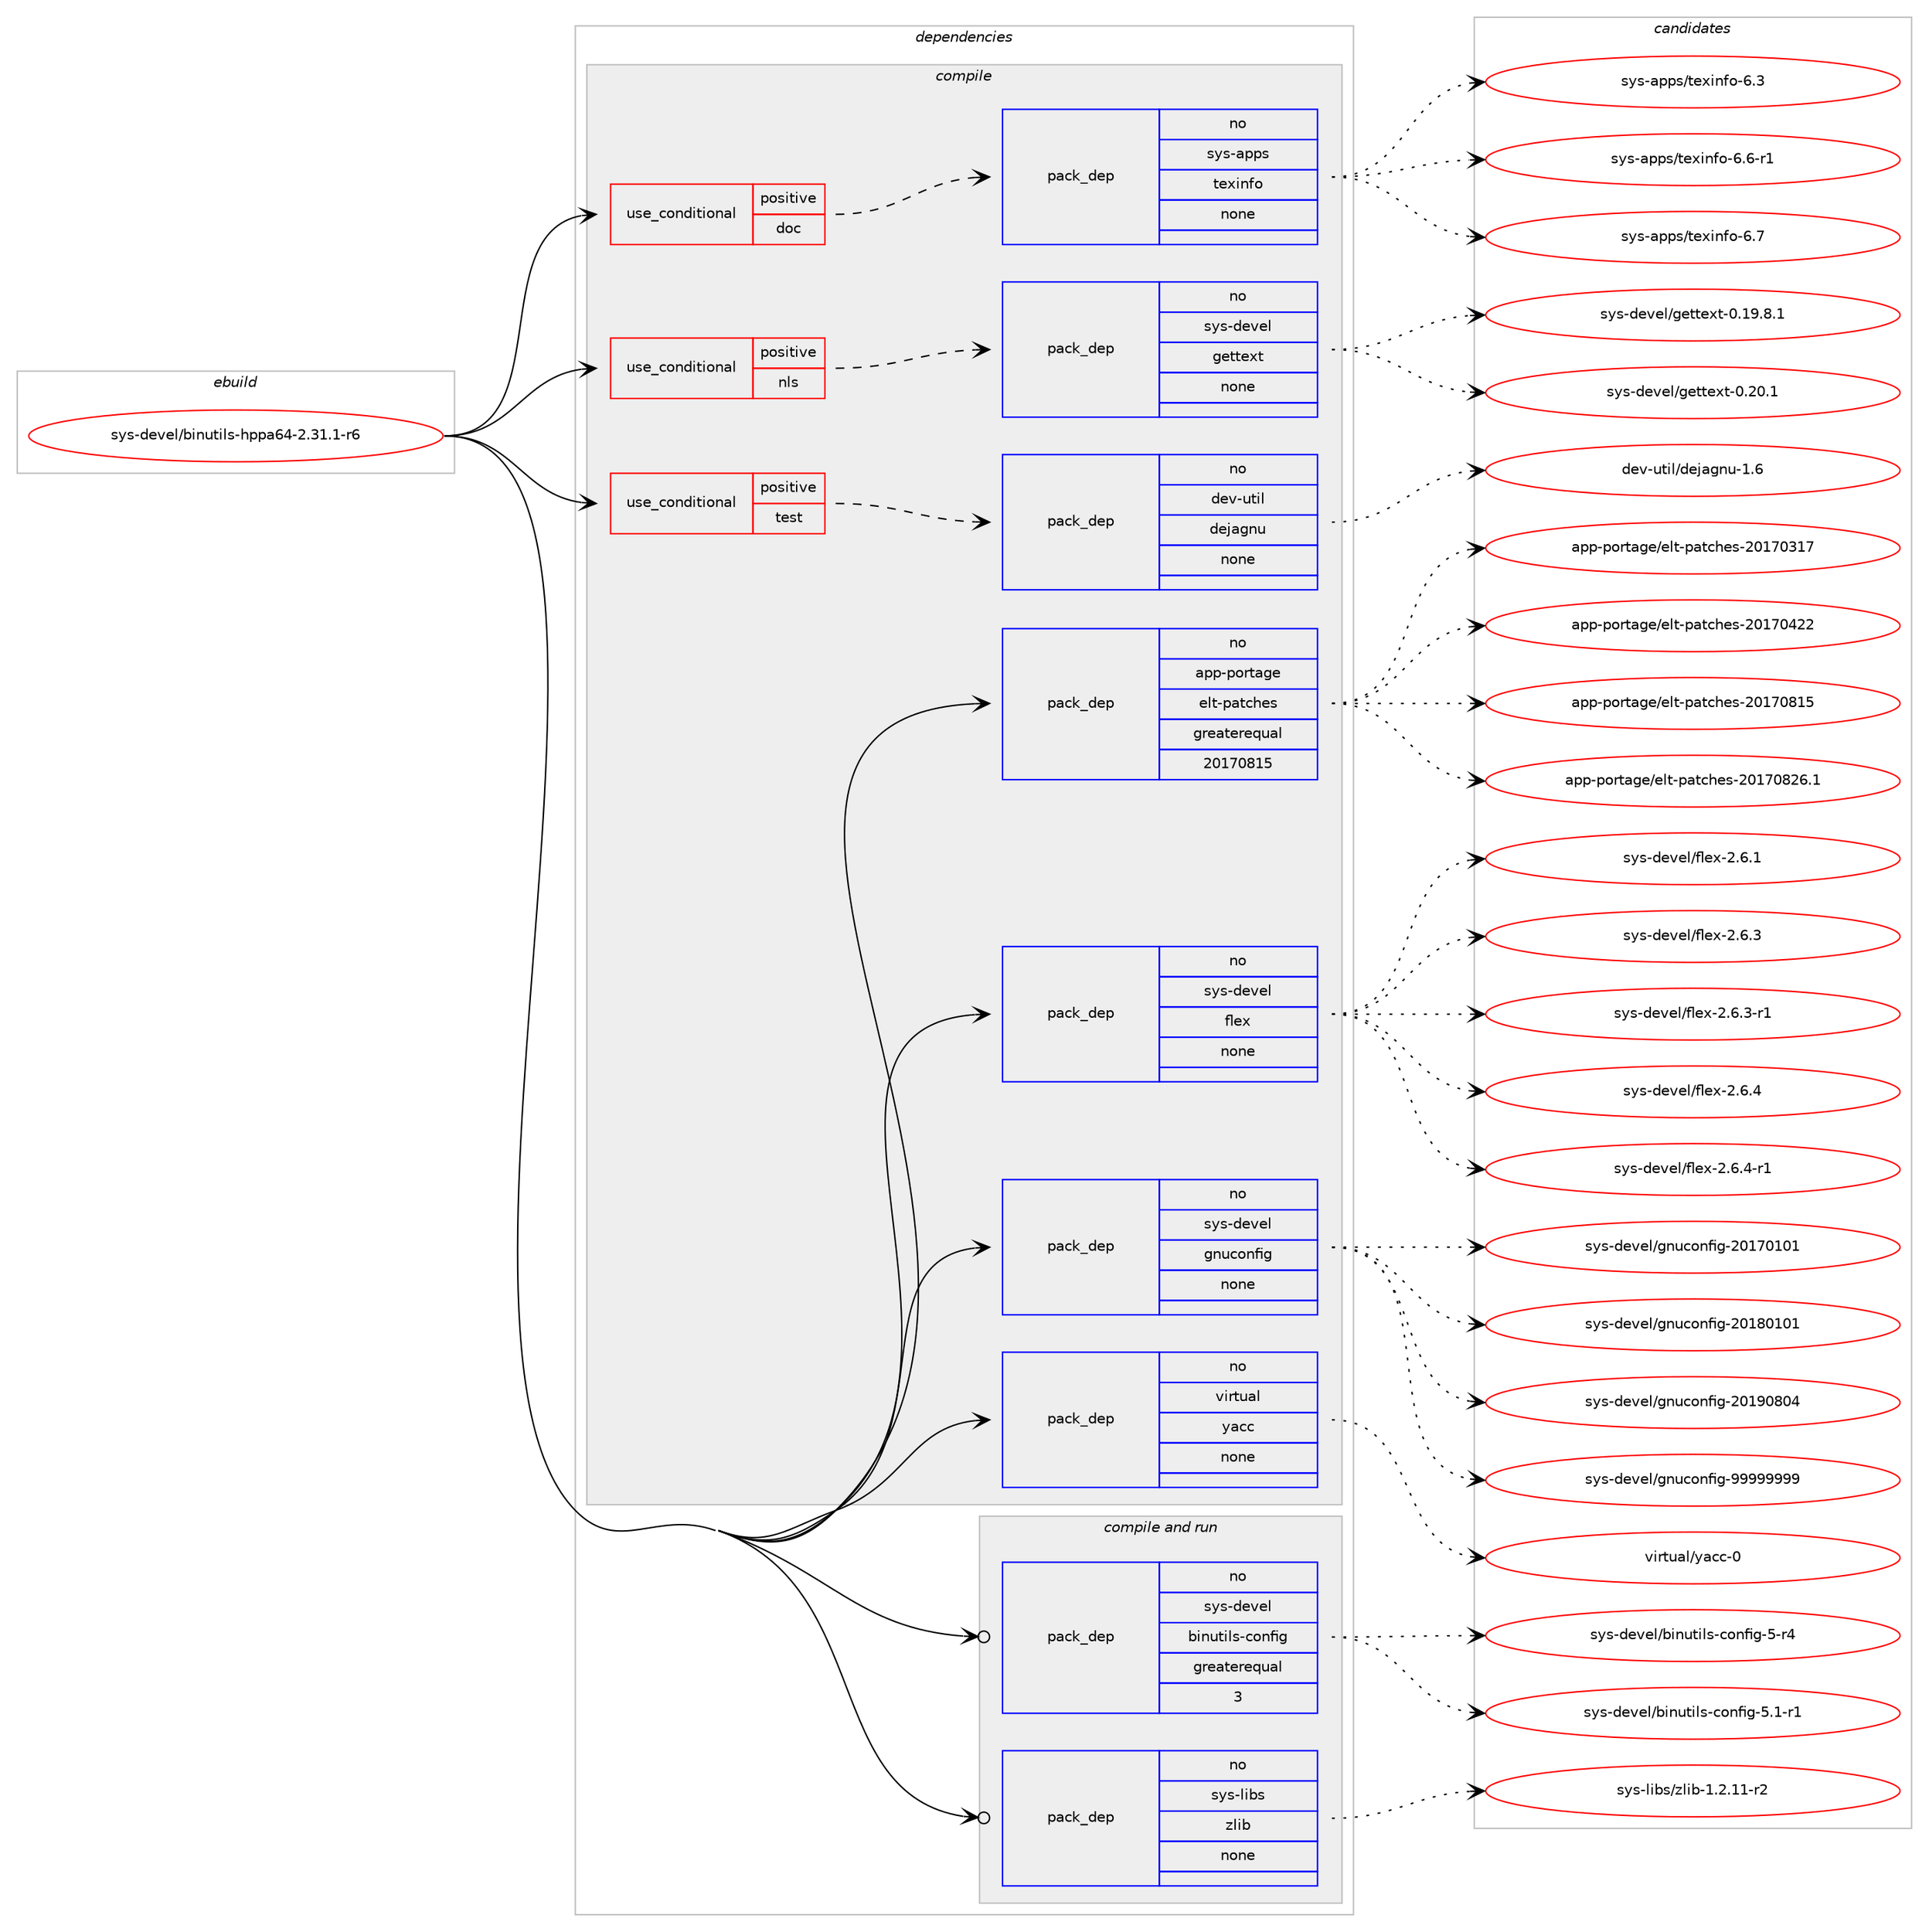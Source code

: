 digraph prolog {

# *************
# Graph options
# *************

newrank=true;
concentrate=true;
compound=true;
graph [rankdir=LR,fontname=Helvetica,fontsize=10,ranksep=1.5];#, ranksep=2.5, nodesep=0.2];
edge  [arrowhead=vee];
node  [fontname=Helvetica,fontsize=10];

# **********
# The ebuild
# **********

subgraph cluster_leftcol {
color=gray;
rank=same;
label=<<i>ebuild</i>>;
id [label="sys-devel/binutils-hppa64-2.31.1-r6", color=red, width=4, href="../sys-devel/binutils-hppa64-2.31.1-r6.svg"];
}

# ****************
# The dependencies
# ****************

subgraph cluster_midcol {
color=gray;
label=<<i>dependencies</i>>;
subgraph cluster_compile {
fillcolor="#eeeeee";
style=filled;
label=<<i>compile</i>>;
subgraph cond45 {
dependency379 [label=<<TABLE BORDER="0" CELLBORDER="1" CELLSPACING="0" CELLPADDING="4"><TR><TD ROWSPAN="3" CELLPADDING="10">use_conditional</TD></TR><TR><TD>positive</TD></TR><TR><TD>doc</TD></TR></TABLE>>, shape=none, color=red];
subgraph pack334 {
dependency380 [label=<<TABLE BORDER="0" CELLBORDER="1" CELLSPACING="0" CELLPADDING="4" WIDTH="220"><TR><TD ROWSPAN="6" CELLPADDING="30">pack_dep</TD></TR><TR><TD WIDTH="110">no</TD></TR><TR><TD>sys-apps</TD></TR><TR><TD>texinfo</TD></TR><TR><TD>none</TD></TR><TR><TD></TD></TR></TABLE>>, shape=none, color=blue];
}
dependency379:e -> dependency380:w [weight=20,style="dashed",arrowhead="vee"];
}
id:e -> dependency379:w [weight=20,style="solid",arrowhead="vee"];
subgraph cond46 {
dependency381 [label=<<TABLE BORDER="0" CELLBORDER="1" CELLSPACING="0" CELLPADDING="4"><TR><TD ROWSPAN="3" CELLPADDING="10">use_conditional</TD></TR><TR><TD>positive</TD></TR><TR><TD>nls</TD></TR></TABLE>>, shape=none, color=red];
subgraph pack335 {
dependency382 [label=<<TABLE BORDER="0" CELLBORDER="1" CELLSPACING="0" CELLPADDING="4" WIDTH="220"><TR><TD ROWSPAN="6" CELLPADDING="30">pack_dep</TD></TR><TR><TD WIDTH="110">no</TD></TR><TR><TD>sys-devel</TD></TR><TR><TD>gettext</TD></TR><TR><TD>none</TD></TR><TR><TD></TD></TR></TABLE>>, shape=none, color=blue];
}
dependency381:e -> dependency382:w [weight=20,style="dashed",arrowhead="vee"];
}
id:e -> dependency381:w [weight=20,style="solid",arrowhead="vee"];
subgraph cond47 {
dependency383 [label=<<TABLE BORDER="0" CELLBORDER="1" CELLSPACING="0" CELLPADDING="4"><TR><TD ROWSPAN="3" CELLPADDING="10">use_conditional</TD></TR><TR><TD>positive</TD></TR><TR><TD>test</TD></TR></TABLE>>, shape=none, color=red];
subgraph pack336 {
dependency384 [label=<<TABLE BORDER="0" CELLBORDER="1" CELLSPACING="0" CELLPADDING="4" WIDTH="220"><TR><TD ROWSPAN="6" CELLPADDING="30">pack_dep</TD></TR><TR><TD WIDTH="110">no</TD></TR><TR><TD>dev-util</TD></TR><TR><TD>dejagnu</TD></TR><TR><TD>none</TD></TR><TR><TD></TD></TR></TABLE>>, shape=none, color=blue];
}
dependency383:e -> dependency384:w [weight=20,style="dashed",arrowhead="vee"];
}
id:e -> dependency383:w [weight=20,style="solid",arrowhead="vee"];
subgraph pack337 {
dependency385 [label=<<TABLE BORDER="0" CELLBORDER="1" CELLSPACING="0" CELLPADDING="4" WIDTH="220"><TR><TD ROWSPAN="6" CELLPADDING="30">pack_dep</TD></TR><TR><TD WIDTH="110">no</TD></TR><TR><TD>app-portage</TD></TR><TR><TD>elt-patches</TD></TR><TR><TD>greaterequal</TD></TR><TR><TD>20170815</TD></TR></TABLE>>, shape=none, color=blue];
}
id:e -> dependency385:w [weight=20,style="solid",arrowhead="vee"];
subgraph pack338 {
dependency386 [label=<<TABLE BORDER="0" CELLBORDER="1" CELLSPACING="0" CELLPADDING="4" WIDTH="220"><TR><TD ROWSPAN="6" CELLPADDING="30">pack_dep</TD></TR><TR><TD WIDTH="110">no</TD></TR><TR><TD>sys-devel</TD></TR><TR><TD>flex</TD></TR><TR><TD>none</TD></TR><TR><TD></TD></TR></TABLE>>, shape=none, color=blue];
}
id:e -> dependency386:w [weight=20,style="solid",arrowhead="vee"];
subgraph pack339 {
dependency387 [label=<<TABLE BORDER="0" CELLBORDER="1" CELLSPACING="0" CELLPADDING="4" WIDTH="220"><TR><TD ROWSPAN="6" CELLPADDING="30">pack_dep</TD></TR><TR><TD WIDTH="110">no</TD></TR><TR><TD>sys-devel</TD></TR><TR><TD>gnuconfig</TD></TR><TR><TD>none</TD></TR><TR><TD></TD></TR></TABLE>>, shape=none, color=blue];
}
id:e -> dependency387:w [weight=20,style="solid",arrowhead="vee"];
subgraph pack340 {
dependency388 [label=<<TABLE BORDER="0" CELLBORDER="1" CELLSPACING="0" CELLPADDING="4" WIDTH="220"><TR><TD ROWSPAN="6" CELLPADDING="30">pack_dep</TD></TR><TR><TD WIDTH="110">no</TD></TR><TR><TD>virtual</TD></TR><TR><TD>yacc</TD></TR><TR><TD>none</TD></TR><TR><TD></TD></TR></TABLE>>, shape=none, color=blue];
}
id:e -> dependency388:w [weight=20,style="solid",arrowhead="vee"];
}
subgraph cluster_compileandrun {
fillcolor="#eeeeee";
style=filled;
label=<<i>compile and run</i>>;
subgraph pack341 {
dependency389 [label=<<TABLE BORDER="0" CELLBORDER="1" CELLSPACING="0" CELLPADDING="4" WIDTH="220"><TR><TD ROWSPAN="6" CELLPADDING="30">pack_dep</TD></TR><TR><TD WIDTH="110">no</TD></TR><TR><TD>sys-devel</TD></TR><TR><TD>binutils-config</TD></TR><TR><TD>greaterequal</TD></TR><TR><TD>3</TD></TR></TABLE>>, shape=none, color=blue];
}
id:e -> dependency389:w [weight=20,style="solid",arrowhead="odotvee"];
subgraph pack342 {
dependency390 [label=<<TABLE BORDER="0" CELLBORDER="1" CELLSPACING="0" CELLPADDING="4" WIDTH="220"><TR><TD ROWSPAN="6" CELLPADDING="30">pack_dep</TD></TR><TR><TD WIDTH="110">no</TD></TR><TR><TD>sys-libs</TD></TR><TR><TD>zlib</TD></TR><TR><TD>none</TD></TR><TR><TD></TD></TR></TABLE>>, shape=none, color=blue];
}
id:e -> dependency390:w [weight=20,style="solid",arrowhead="odotvee"];
}
subgraph cluster_run {
fillcolor="#eeeeee";
style=filled;
label=<<i>run</i>>;
}
}

# **************
# The candidates
# **************

subgraph cluster_choices {
rank=same;
color=gray;
label=<<i>candidates</i>>;

subgraph choice334 {
color=black;
nodesep=1;
choice11512111545971121121154711610112010511010211145544651 [label="sys-apps/texinfo-6.3", color=red, width=4,href="../sys-apps/texinfo-6.3.svg"];
choice115121115459711211211547116101120105110102111455446544511449 [label="sys-apps/texinfo-6.6-r1", color=red, width=4,href="../sys-apps/texinfo-6.6-r1.svg"];
choice11512111545971121121154711610112010511010211145544655 [label="sys-apps/texinfo-6.7", color=red, width=4,href="../sys-apps/texinfo-6.7.svg"];
dependency380:e -> choice11512111545971121121154711610112010511010211145544651:w [style=dotted,weight="100"];
dependency380:e -> choice115121115459711211211547116101120105110102111455446544511449:w [style=dotted,weight="100"];
dependency380:e -> choice11512111545971121121154711610112010511010211145544655:w [style=dotted,weight="100"];
}
subgraph choice335 {
color=black;
nodesep=1;
choice1151211154510010111810110847103101116116101120116454846495746564649 [label="sys-devel/gettext-0.19.8.1", color=red, width=4,href="../sys-devel/gettext-0.19.8.1.svg"];
choice115121115451001011181011084710310111611610112011645484650484649 [label="sys-devel/gettext-0.20.1", color=red, width=4,href="../sys-devel/gettext-0.20.1.svg"];
dependency382:e -> choice1151211154510010111810110847103101116116101120116454846495746564649:w [style=dotted,weight="100"];
dependency382:e -> choice115121115451001011181011084710310111611610112011645484650484649:w [style=dotted,weight="100"];
}
subgraph choice336 {
color=black;
nodesep=1;
choice10010111845117116105108471001011069710311011745494654 [label="dev-util/dejagnu-1.6", color=red, width=4,href="../dev-util/dejagnu-1.6.svg"];
dependency384:e -> choice10010111845117116105108471001011069710311011745494654:w [style=dotted,weight="100"];
}
subgraph choice337 {
color=black;
nodesep=1;
choice97112112451121111141169710310147101108116451129711699104101115455048495548514955 [label="app-portage/elt-patches-20170317", color=red, width=4,href="../app-portage/elt-patches-20170317.svg"];
choice97112112451121111141169710310147101108116451129711699104101115455048495548525050 [label="app-portage/elt-patches-20170422", color=red, width=4,href="../app-portage/elt-patches-20170422.svg"];
choice97112112451121111141169710310147101108116451129711699104101115455048495548564953 [label="app-portage/elt-patches-20170815", color=red, width=4,href="../app-portage/elt-patches-20170815.svg"];
choice971121124511211111411697103101471011081164511297116991041011154550484955485650544649 [label="app-portage/elt-patches-20170826.1", color=red, width=4,href="../app-portage/elt-patches-20170826.1.svg"];
dependency385:e -> choice97112112451121111141169710310147101108116451129711699104101115455048495548514955:w [style=dotted,weight="100"];
dependency385:e -> choice97112112451121111141169710310147101108116451129711699104101115455048495548525050:w [style=dotted,weight="100"];
dependency385:e -> choice97112112451121111141169710310147101108116451129711699104101115455048495548564953:w [style=dotted,weight="100"];
dependency385:e -> choice971121124511211111411697103101471011081164511297116991041011154550484955485650544649:w [style=dotted,weight="100"];
}
subgraph choice338 {
color=black;
nodesep=1;
choice1151211154510010111810110847102108101120455046544649 [label="sys-devel/flex-2.6.1", color=red, width=4,href="../sys-devel/flex-2.6.1.svg"];
choice1151211154510010111810110847102108101120455046544651 [label="sys-devel/flex-2.6.3", color=red, width=4,href="../sys-devel/flex-2.6.3.svg"];
choice11512111545100101118101108471021081011204550465446514511449 [label="sys-devel/flex-2.6.3-r1", color=red, width=4,href="../sys-devel/flex-2.6.3-r1.svg"];
choice1151211154510010111810110847102108101120455046544652 [label="sys-devel/flex-2.6.4", color=red, width=4,href="../sys-devel/flex-2.6.4.svg"];
choice11512111545100101118101108471021081011204550465446524511449 [label="sys-devel/flex-2.6.4-r1", color=red, width=4,href="../sys-devel/flex-2.6.4-r1.svg"];
dependency386:e -> choice1151211154510010111810110847102108101120455046544649:w [style=dotted,weight="100"];
dependency386:e -> choice1151211154510010111810110847102108101120455046544651:w [style=dotted,weight="100"];
dependency386:e -> choice11512111545100101118101108471021081011204550465446514511449:w [style=dotted,weight="100"];
dependency386:e -> choice1151211154510010111810110847102108101120455046544652:w [style=dotted,weight="100"];
dependency386:e -> choice11512111545100101118101108471021081011204550465446524511449:w [style=dotted,weight="100"];
}
subgraph choice339 {
color=black;
nodesep=1;
choice115121115451001011181011084710311011799111110102105103455048495548494849 [label="sys-devel/gnuconfig-20170101", color=red, width=4,href="../sys-devel/gnuconfig-20170101.svg"];
choice115121115451001011181011084710311011799111110102105103455048495648494849 [label="sys-devel/gnuconfig-20180101", color=red, width=4,href="../sys-devel/gnuconfig-20180101.svg"];
choice115121115451001011181011084710311011799111110102105103455048495748564852 [label="sys-devel/gnuconfig-20190804", color=red, width=4,href="../sys-devel/gnuconfig-20190804.svg"];
choice115121115451001011181011084710311011799111110102105103455757575757575757 [label="sys-devel/gnuconfig-99999999", color=red, width=4,href="../sys-devel/gnuconfig-99999999.svg"];
dependency387:e -> choice115121115451001011181011084710311011799111110102105103455048495548494849:w [style=dotted,weight="100"];
dependency387:e -> choice115121115451001011181011084710311011799111110102105103455048495648494849:w [style=dotted,weight="100"];
dependency387:e -> choice115121115451001011181011084710311011799111110102105103455048495748564852:w [style=dotted,weight="100"];
dependency387:e -> choice115121115451001011181011084710311011799111110102105103455757575757575757:w [style=dotted,weight="100"];
}
subgraph choice340 {
color=black;
nodesep=1;
choice11810511411611797108471219799994548 [label="virtual/yacc-0", color=red, width=4,href="../virtual/yacc-0.svg"];
dependency388:e -> choice11810511411611797108471219799994548:w [style=dotted,weight="100"];
}
subgraph choice341 {
color=black;
nodesep=1;
choice115121115451001011181011084798105110117116105108115459911111010210510345534511452 [label="sys-devel/binutils-config-5-r4", color=red, width=4,href="../sys-devel/binutils-config-5-r4.svg"];
choice1151211154510010111810110847981051101171161051081154599111110102105103455346494511449 [label="sys-devel/binutils-config-5.1-r1", color=red, width=4,href="../sys-devel/binutils-config-5.1-r1.svg"];
dependency389:e -> choice115121115451001011181011084798105110117116105108115459911111010210510345534511452:w [style=dotted,weight="100"];
dependency389:e -> choice1151211154510010111810110847981051101171161051081154599111110102105103455346494511449:w [style=dotted,weight="100"];
}
subgraph choice342 {
color=black;
nodesep=1;
choice11512111545108105981154712210810598454946504649494511450 [label="sys-libs/zlib-1.2.11-r2", color=red, width=4,href="../sys-libs/zlib-1.2.11-r2.svg"];
dependency390:e -> choice11512111545108105981154712210810598454946504649494511450:w [style=dotted,weight="100"];
}
}

}
